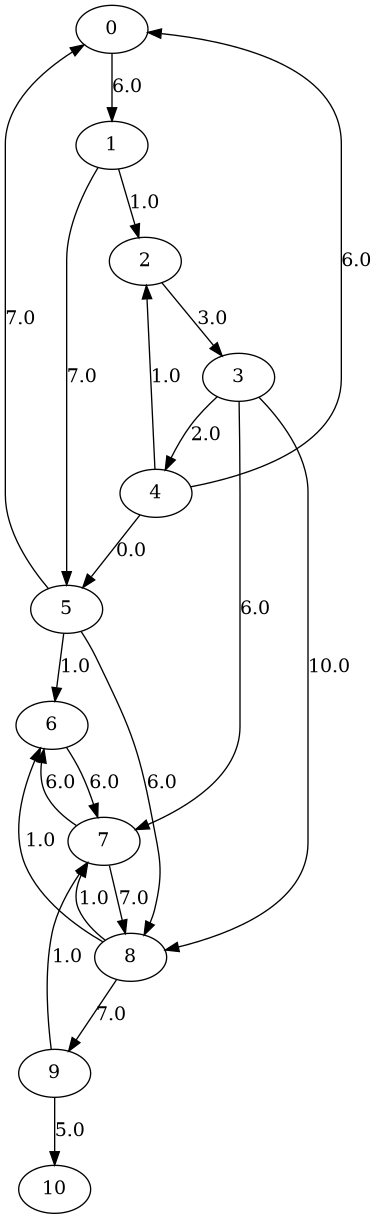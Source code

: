 @startuml
'20 arcs porur 10noeuds
digraph G{
0 -> 1 [label = 6.0]
1 -> 2 [label = 1.0]
1 -> 5 [label = 7.0]
2 -> 3 [label = 3.0]
3 -> 4 [label = 2.0]
3 -> 8 [label = 10.0]
3 -> 7 [label = 6.0]
4 -> 5 [label = 0.0]
4 -> 0 [label = 6.0]
4 -> 2 [label = 1.0]
5 -> 6 [label = 1.0]
5 -> 8 [label = 6.0]
5 -> 0 [label = 7.0]
6 -> 7 [label = 6.0]
7 -> 8 [label = 7.0]
7 -> 6 [label = 6.0]
8 -> 9 [label = 7.0]
8 -> 6 [label = 1.0]
8 -> 7 [label = 1.0]
9 -> 10 [label = 5.0]
9 -> 7 [label = 1.0]
}

@enduml
